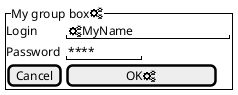 {
  "sha1": "oryqk37a3zxvtmpp2lk4bkwwjezlvzo",
  "insertion": {
    "when": "2024-06-04T17:28:40.202Z",
    "url": "http://forum.plantuml.net/7827/devicons-and-font-awesome-library-in-%40salt",
    "user": "plantuml@gmail.com"
  }
}
@startsalt
!include <tupadr3/font-awesome/gears.puml>
{^"My group box<$gears*.3>"
  Login    | "<$gears*.3>MyName   "
  Password | "****     "
  [Cancel] | [  OK<$gears*.3>   ]
}
@endsalt
